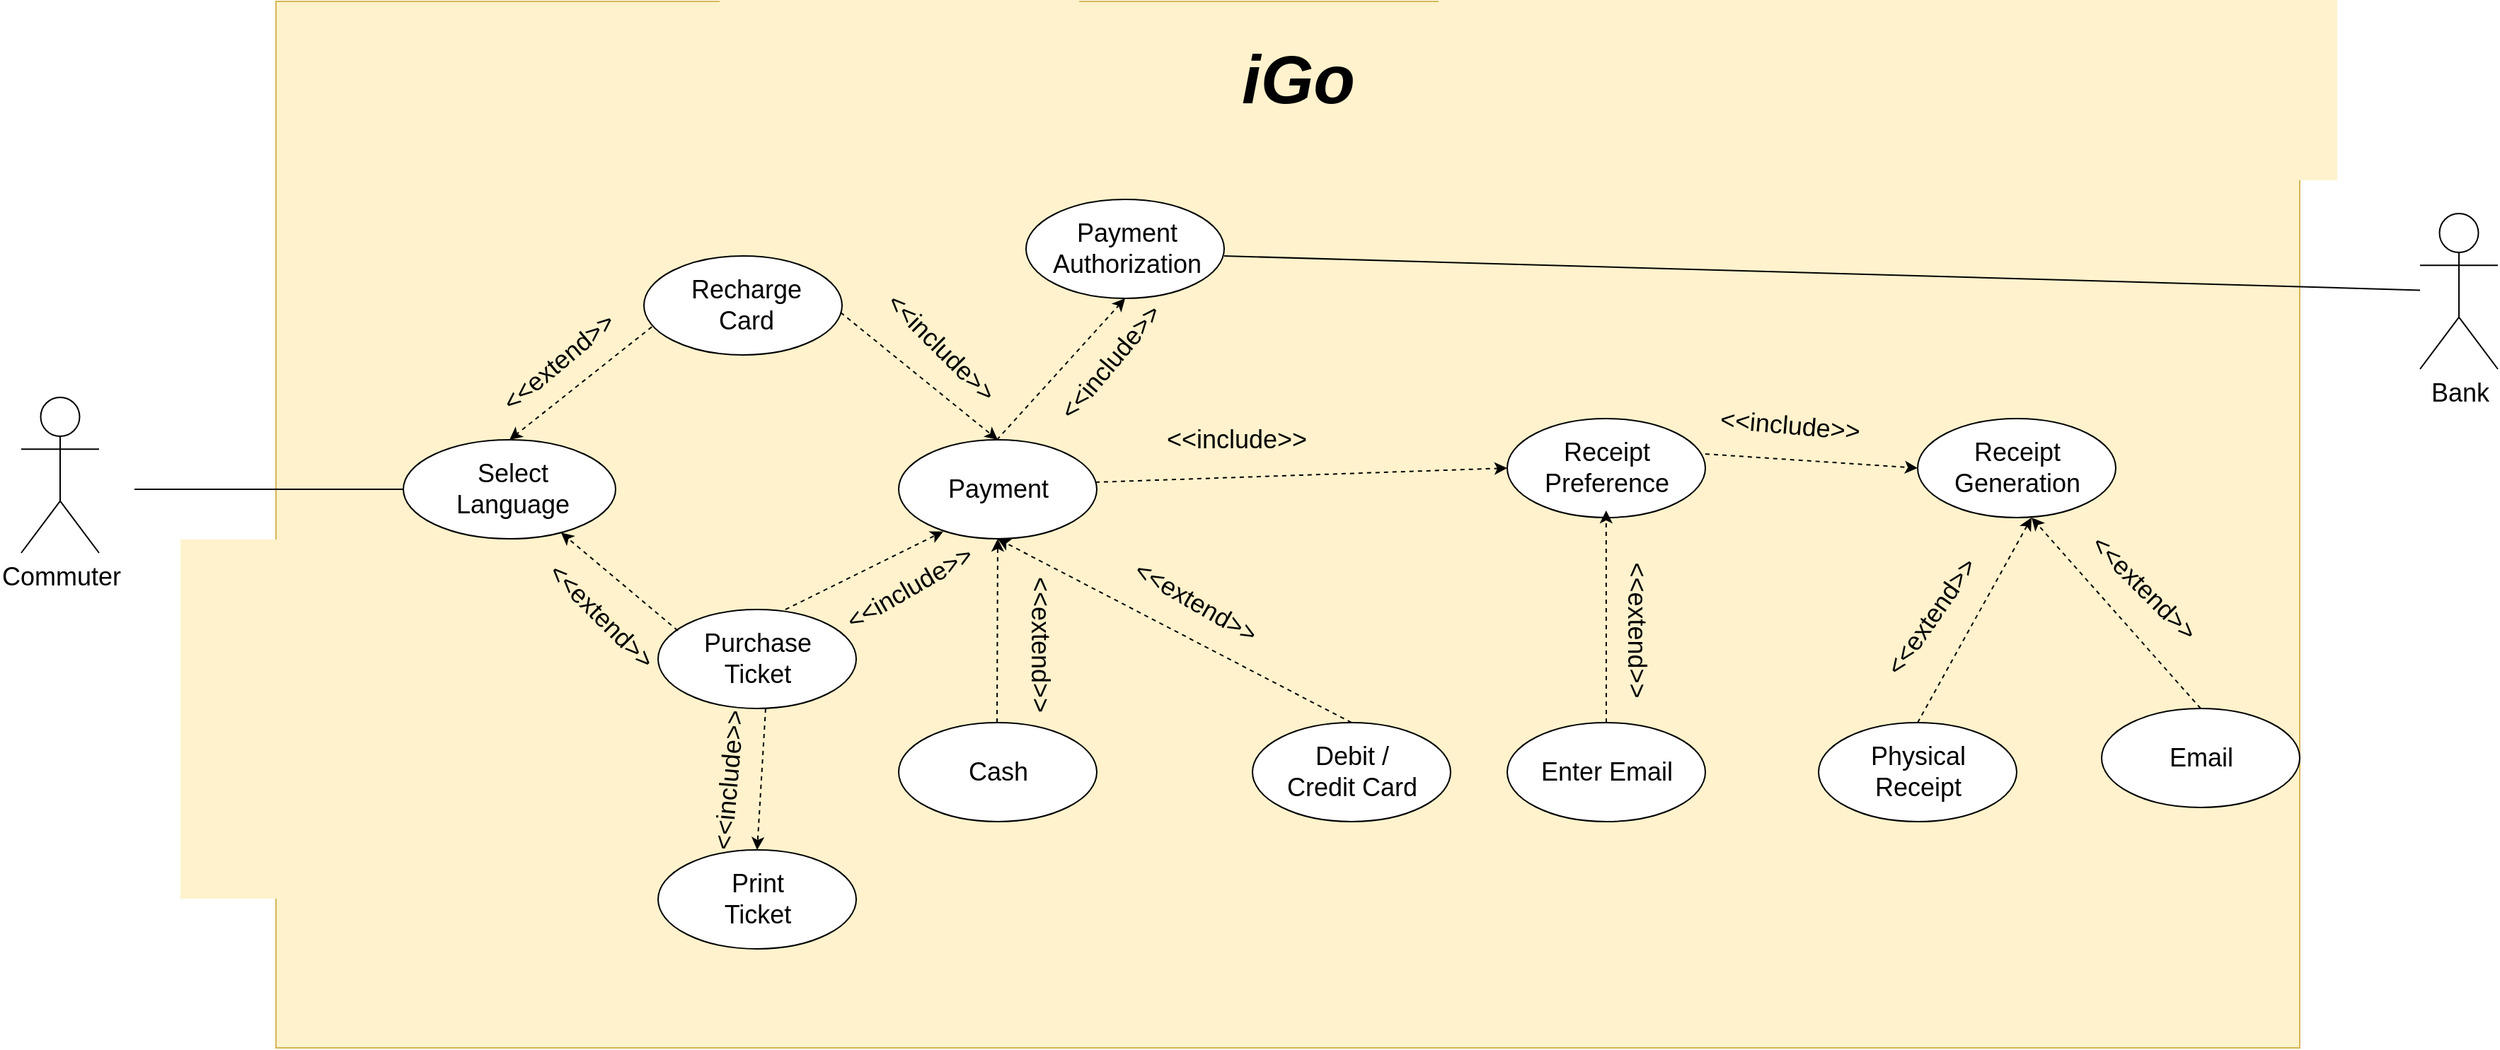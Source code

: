 <mxfile version="21.0.1" type="device"><diagram name="Page-1" id="P3G7pH8H7LADBLpEc88R"><mxGraphModel dx="1193" dy="620" grid="1" gridSize="10" guides="1" tooltips="1" connect="1" arrows="1" fold="1" page="1" pageScale="1" pageWidth="850" pageHeight="1100" math="0" shadow="0"><root><mxCell id="0"/><mxCell id="1" parent="0"/><mxCell id="bYnjUMuDIEBuDgnihux6-1" value="" style="rounded=0;whiteSpace=wrap;html=1;fillColor=#fff2cc;strokeColor=#d6b656;" vertex="1" parent="1"><mxGeometry x="360" y="220" width="1430" height="740" as="geometry"/></mxCell><mxCell id="bYnjUMuDIEBuDgnihux6-2" value="" style="ellipse;whiteSpace=wrap;html=1;" vertex="1" parent="1"><mxGeometry x="450" y="530" width="150" height="70" as="geometry"/></mxCell><mxCell id="bYnjUMuDIEBuDgnihux6-3" value="" style="ellipse;whiteSpace=wrap;html=1;" vertex="1" parent="1"><mxGeometry x="620" y="400" width="140" height="70" as="geometry"/></mxCell><mxCell id="bYnjUMuDIEBuDgnihux6-4" value="" style="ellipse;whiteSpace=wrap;html=1;" vertex="1" parent="1"><mxGeometry x="630" y="650" width="140" height="70" as="geometry"/></mxCell><mxCell id="bYnjUMuDIEBuDgnihux6-5" value="" style="ellipse;whiteSpace=wrap;html=1;" vertex="1" parent="1"><mxGeometry x="800" y="530" width="140" height="70" as="geometry"/></mxCell><mxCell id="bYnjUMuDIEBuDgnihux6-6" value="" style="ellipse;whiteSpace=wrap;html=1;" vertex="1" parent="1"><mxGeometry x="630" y="820" width="140" height="70" as="geometry"/></mxCell><mxCell id="bYnjUMuDIEBuDgnihux6-7" value="" style="ellipse;whiteSpace=wrap;html=1;" vertex="1" parent="1"><mxGeometry x="800" y="730" width="140" height="70" as="geometry"/></mxCell><mxCell id="bYnjUMuDIEBuDgnihux6-8" value="" style="ellipse;whiteSpace=wrap;html=1;" vertex="1" parent="1"><mxGeometry x="1050" y="730" width="140" height="70" as="geometry"/></mxCell><mxCell id="bYnjUMuDIEBuDgnihux6-9" value="" style="ellipse;whiteSpace=wrap;html=1;" vertex="1" parent="1"><mxGeometry x="890" y="360" width="140" height="70" as="geometry"/></mxCell><mxCell id="bYnjUMuDIEBuDgnihux6-11" value="" style="html=1;labelBackgroundColor=#ffffff;startArrow=none;startFill=0;startSize=6;endArrow=classic;endFill=1;endSize=6;jettySize=auto;orthogonalLoop=1;strokeWidth=1;dashed=1;fontSize=14;rounded=0;fontFamily=Comic Sans MS;entryX=0.225;entryY=0.926;entryDx=0;entryDy=0;entryPerimeter=0;" edge="1" parent="1" target="bYnjUMuDIEBuDgnihux6-5"><mxGeometry width="60" height="60" relative="1" as="geometry"><mxPoint x="720" y="650" as="sourcePoint"/><mxPoint x="820" y="580" as="targetPoint"/></mxGeometry></mxCell><mxCell id="bYnjUMuDIEBuDgnihux6-12" value="" style="html=1;labelBackgroundColor=#ffffff;startArrow=none;startFill=0;startSize=6;endArrow=classic;endFill=1;endSize=6;jettySize=auto;orthogonalLoop=1;strokeWidth=1;dashed=1;fontSize=14;rounded=0;fontFamily=Comic Sans MS;entryX=0.5;entryY=0;entryDx=0;entryDy=0;exitX=0.04;exitY=0.716;exitDx=0;exitDy=0;exitPerimeter=0;" edge="1" parent="1" source="bYnjUMuDIEBuDgnihux6-3" target="bYnjUMuDIEBuDgnihux6-2"><mxGeometry width="60" height="60" relative="1" as="geometry"><mxPoint x="648" y="462.5" as="sourcePoint"/><mxPoint x="760" y="407.5" as="targetPoint"/></mxGeometry></mxCell><mxCell id="bYnjUMuDIEBuDgnihux6-13" value="" style="html=1;labelBackgroundColor=#ffffff;startArrow=none;startFill=0;startSize=6;endArrow=classic;endFill=1;endSize=6;jettySize=auto;orthogonalLoop=1;strokeWidth=1;dashed=1;fontSize=14;rounded=0;fontFamily=Comic Sans MS;" edge="1" parent="1" target="bYnjUMuDIEBuDgnihux6-2"><mxGeometry width="60" height="60" relative="1" as="geometry"><mxPoint x="644" y="665" as="sourcePoint"/><mxPoint x="756" y="610" as="targetPoint"/></mxGeometry></mxCell><mxCell id="bYnjUMuDIEBuDgnihux6-14" value="" style="html=1;labelBackgroundColor=#ffffff;startArrow=none;startFill=0;startSize=6;endArrow=classic;endFill=1;endSize=6;jettySize=auto;orthogonalLoop=1;strokeWidth=1;dashed=1;fontSize=14;rounded=0;fontFamily=Comic Sans MS;entryX=0.5;entryY=0;entryDx=0;entryDy=0;" edge="1" parent="1" target="bYnjUMuDIEBuDgnihux6-5"><mxGeometry width="60" height="60" relative="1" as="geometry"><mxPoint x="759" y="440" as="sourcePoint"/><mxPoint x="641" y="507.5" as="targetPoint"/></mxGeometry></mxCell><mxCell id="bYnjUMuDIEBuDgnihux6-15" value="" style="html=1;labelBackgroundColor=#ffffff;startArrow=none;startFill=0;startSize=6;endArrow=classic;endFill=1;endSize=6;jettySize=auto;orthogonalLoop=1;strokeWidth=1;dashed=1;fontSize=14;rounded=0;fontFamily=Comic Sans MS;entryX=0.5;entryY=0;entryDx=0;entryDy=0;exitX=0.04;exitY=0.716;exitDx=0;exitDy=0;exitPerimeter=0;" edge="1" parent="1" target="bYnjUMuDIEBuDgnihux6-6"><mxGeometry width="60" height="60" relative="1" as="geometry"><mxPoint x="706" y="720" as="sourcePoint"/><mxPoint x="610" y="800" as="targetPoint"/></mxGeometry></mxCell><mxCell id="bYnjUMuDIEBuDgnihux6-16" value="" style="html=1;labelBackgroundColor=#ffffff;startArrow=none;startFill=0;startSize=6;endArrow=classic;endFill=1;endSize=6;jettySize=auto;orthogonalLoop=1;strokeWidth=1;dashed=1;fontSize=14;rounded=0;fontFamily=Comic Sans MS;entryX=0.5;entryY=1;entryDx=0;entryDy=0;" edge="1" parent="1" target="bYnjUMuDIEBuDgnihux6-5"><mxGeometry width="60" height="60" relative="1" as="geometry"><mxPoint x="869.5" y="730" as="sourcePoint"/><mxPoint x="790.5" y="660" as="targetPoint"/></mxGeometry></mxCell><mxCell id="bYnjUMuDIEBuDgnihux6-17" value="" style="html=1;labelBackgroundColor=#ffffff;startArrow=none;startFill=0;startSize=6;endArrow=classic;endFill=1;endSize=6;jettySize=auto;orthogonalLoop=1;strokeWidth=1;dashed=1;fontSize=14;rounded=0;fontFamily=Comic Sans MS;entryX=0.5;entryY=1;entryDx=0;entryDy=0;exitX=0.5;exitY=0;exitDx=0;exitDy=0;" edge="1" parent="1" source="bYnjUMuDIEBuDgnihux6-8"><mxGeometry width="60" height="60" relative="1" as="geometry"><mxPoint x="869.41" y="730" as="sourcePoint"/><mxPoint x="869.91" y="600" as="targetPoint"/></mxGeometry></mxCell><mxCell id="bYnjUMuDIEBuDgnihux6-18" value="" style="ellipse;whiteSpace=wrap;html=1;" vertex="1" parent="1"><mxGeometry x="1230" y="515" width="140" height="70" as="geometry"/></mxCell><mxCell id="bYnjUMuDIEBuDgnihux6-19" value="" style="html=1;labelBackgroundColor=#ffffff;startArrow=none;startFill=0;startSize=6;endArrow=classic;endFill=1;endSize=6;jettySize=auto;orthogonalLoop=1;strokeWidth=1;dashed=1;fontSize=14;rounded=0;fontFamily=Comic Sans MS;entryX=0;entryY=0.5;entryDx=0;entryDy=0;" edge="1" parent="1" target="bYnjUMuDIEBuDgnihux6-18"><mxGeometry width="60" height="60" relative="1" as="geometry"><mxPoint x="939" y="560" as="sourcePoint"/><mxPoint x="1050" y="650" as="targetPoint"/></mxGeometry></mxCell><mxCell id="bYnjUMuDIEBuDgnihux6-21" value="" style="ellipse;whiteSpace=wrap;html=1;" vertex="1" parent="1"><mxGeometry x="1230" y="730" width="140" height="70" as="geometry"/></mxCell><mxCell id="bYnjUMuDIEBuDgnihux6-22" value="" style="ellipse;whiteSpace=wrap;html=1;" vertex="1" parent="1"><mxGeometry x="1650" y="720" width="140" height="70" as="geometry"/></mxCell><mxCell id="bYnjUMuDIEBuDgnihux6-23" value="" style="ellipse;whiteSpace=wrap;html=1;" vertex="1" parent="1"><mxGeometry x="1450" y="730" width="140" height="70" as="geometry"/></mxCell><mxCell id="bYnjUMuDIEBuDgnihux6-24" value="" style="ellipse;whiteSpace=wrap;html=1;" vertex="1" parent="1"><mxGeometry x="1520" y="515" width="140" height="70" as="geometry"/></mxCell><mxCell id="bYnjUMuDIEBuDgnihux6-25" value="" style="html=1;labelBackgroundColor=#ffffff;startArrow=none;startFill=0;startSize=6;endArrow=classic;endFill=1;endSize=6;jettySize=auto;orthogonalLoop=1;strokeWidth=1;dashed=1;fontSize=14;rounded=0;fontFamily=Comic Sans MS;entryX=0;entryY=0.5;entryDx=0;entryDy=0;" edge="1" parent="1" target="bYnjUMuDIEBuDgnihux6-24"><mxGeometry width="60" height="60" relative="1" as="geometry"><mxPoint x="1370" y="540" as="sourcePoint"/><mxPoint x="1661" y="530" as="targetPoint"/></mxGeometry></mxCell><mxCell id="bYnjUMuDIEBuDgnihux6-26" value="" style="html=1;labelBackgroundColor=#ffffff;startArrow=none;startFill=0;startSize=6;endArrow=classic;endFill=1;endSize=6;jettySize=auto;orthogonalLoop=1;strokeWidth=1;dashed=1;fontSize=14;rounded=0;fontFamily=Comic Sans MS;entryX=0.5;entryY=1;entryDx=0;entryDy=0;exitX=0.5;exitY=0;exitDx=0;exitDy=0;" edge="1" parent="1" source="bYnjUMuDIEBuDgnihux6-22"><mxGeometry width="60" height="60" relative="1" as="geometry"><mxPoint x="1600" y="715" as="sourcePoint"/><mxPoint x="1600.5" y="585" as="targetPoint"/></mxGeometry></mxCell><mxCell id="bYnjUMuDIEBuDgnihux6-27" value="" style="html=1;labelBackgroundColor=#ffffff;startArrow=none;startFill=0;startSize=6;endArrow=classic;endFill=1;endSize=6;jettySize=auto;orthogonalLoop=1;strokeWidth=1;dashed=1;fontSize=14;rounded=0;fontFamily=Comic Sans MS;entryX=0.5;entryY=1;entryDx=0;entryDy=0;exitX=0.5;exitY=0;exitDx=0;exitDy=0;" edge="1" parent="1" source="bYnjUMuDIEBuDgnihux6-23"><mxGeometry width="60" height="60" relative="1" as="geometry"><mxPoint x="1600" y="715" as="sourcePoint"/><mxPoint x="1600.5" y="585" as="targetPoint"/></mxGeometry></mxCell><mxCell id="bYnjUMuDIEBuDgnihux6-28" value="" style="html=1;labelBackgroundColor=#ffffff;startArrow=none;startFill=0;startSize=6;endArrow=classic;endFill=1;endSize=6;jettySize=auto;orthogonalLoop=1;strokeWidth=1;dashed=1;fontSize=14;rounded=0;fontFamily=Comic Sans MS;entryX=0.5;entryY=1;entryDx=0;entryDy=0;exitX=0.5;exitY=0;exitDx=0;exitDy=0;" edge="1" parent="1" source="bYnjUMuDIEBuDgnihux6-21"><mxGeometry width="60" height="60" relative="1" as="geometry"><mxPoint x="1299.41" y="710" as="sourcePoint"/><mxPoint x="1299.91" y="580" as="targetPoint"/></mxGeometry></mxCell><mxCell id="bYnjUMuDIEBuDgnihux6-29" value="" style="html=1;labelBackgroundColor=#ffffff;startArrow=none;startFill=0;startSize=6;endArrow=classic;endFill=1;endSize=6;jettySize=auto;orthogonalLoop=1;strokeWidth=1;dashed=1;fontSize=14;rounded=0;fontFamily=Comic Sans MS;entryX=0.5;entryY=1;entryDx=0;entryDy=0;" edge="1" parent="1" target="bYnjUMuDIEBuDgnihux6-9"><mxGeometry width="60" height="60" relative="1" as="geometry"><mxPoint x="869.41" y="530" as="sourcePoint"/><mxPoint x="869.91" y="400" as="targetPoint"/></mxGeometry></mxCell><mxCell id="bYnjUMuDIEBuDgnihux6-30" value="" style="endArrow=none;html=1;rounded=0;" edge="1" parent="1" target="bYnjUMuDIEBuDgnihux6-31"><mxGeometry width="50" height="50" relative="1" as="geometry"><mxPoint x="1030" y="400" as="sourcePoint"/><mxPoint x="1890" y="400" as="targetPoint"/></mxGeometry></mxCell><mxCell id="bYnjUMuDIEBuDgnihux6-31" value="&lt;font style=&quot;font-size: 18px;&quot;&gt;Bank&lt;/font&gt;" style="shape=umlActor;verticalLabelPosition=bottom;verticalAlign=top;html=1;outlineConnect=0;" vertex="1" parent="1"><mxGeometry x="1875" y="370" width="55" height="110" as="geometry"/></mxCell><mxCell id="bYnjUMuDIEBuDgnihux6-32" value="&lt;font style=&quot;font-size: 18px;&quot;&gt;Commuter&lt;/font&gt;" style="shape=umlActor;verticalLabelPosition=bottom;verticalAlign=top;html=1;outlineConnect=0;" vertex="1" parent="1"><mxGeometry x="180" y="500" width="55" height="110" as="geometry"/></mxCell><mxCell id="bYnjUMuDIEBuDgnihux6-33" value="" style="endArrow=none;html=1;rounded=0;entryX=0;entryY=0.5;entryDx=0;entryDy=0;" edge="1" parent="1" target="bYnjUMuDIEBuDgnihux6-2"><mxGeometry width="50" height="50" relative="1" as="geometry"><mxPoint x="260" y="565" as="sourcePoint"/><mxPoint x="330" y="525" as="targetPoint"/></mxGeometry></mxCell><mxCell id="bYnjUMuDIEBuDgnihux6-34" value="&lt;font style=&quot;font-size: 18px;&quot;&gt;Select Language&lt;/font&gt;" style="text;html=1;strokeColor=none;fillColor=none;align=center;verticalAlign=middle;whiteSpace=wrap;rounded=0;" vertex="1" parent="1"><mxGeometry x="495" y="550" width="65" height="30" as="geometry"/></mxCell><mxCell id="bYnjUMuDIEBuDgnihux6-35" value="&lt;font style=&quot;font-size: 18px;&quot;&gt;Recharge Card&lt;/font&gt;" style="text;html=1;strokeColor=none;fillColor=none;align=center;verticalAlign=middle;whiteSpace=wrap;rounded=0;" vertex="1" parent="1"><mxGeometry x="660" y="420" width="65" height="30" as="geometry"/></mxCell><mxCell id="bYnjUMuDIEBuDgnihux6-36" value="&lt;font style=&quot;font-size: 18px;&quot;&gt;Purchase Ticket&lt;/font&gt;" style="text;html=1;strokeColor=none;fillColor=none;align=center;verticalAlign=middle;whiteSpace=wrap;rounded=0;" vertex="1" parent="1"><mxGeometry x="667.5" y="670" width="65" height="30" as="geometry"/></mxCell><mxCell id="bYnjUMuDIEBuDgnihux6-37" value="&lt;font style=&quot;font-size: 18px;&quot;&gt;Payment&lt;/font&gt;" style="text;html=1;strokeColor=none;fillColor=none;align=center;verticalAlign=middle;whiteSpace=wrap;rounded=0;" vertex="1" parent="1"><mxGeometry x="837.5" y="550" width="65" height="30" as="geometry"/></mxCell><mxCell id="bYnjUMuDIEBuDgnihux6-39" value="&lt;span style=&quot;font-size: 18px;&quot;&gt;Cash&lt;/span&gt;" style="text;html=1;strokeColor=none;fillColor=none;align=center;verticalAlign=middle;whiteSpace=wrap;rounded=0;" vertex="1" parent="1"><mxGeometry x="837.5" y="750" width="65" height="30" as="geometry"/></mxCell><mxCell id="bYnjUMuDIEBuDgnihux6-40" value="&lt;span style=&quot;font-size: 18px;&quot;&gt;Debit / Credit Card&lt;/span&gt;" style="text;html=1;strokeColor=none;fillColor=none;align=center;verticalAlign=middle;whiteSpace=wrap;rounded=0;" vertex="1" parent="1"><mxGeometry x="1068.75" y="750" width="102.5" height="30" as="geometry"/></mxCell><mxCell id="bYnjUMuDIEBuDgnihux6-41" value="&lt;font style=&quot;font-size: 18px;&quot;&gt;Print Ticket&lt;/font&gt;" style="text;html=1;strokeColor=none;fillColor=none;align=center;verticalAlign=middle;whiteSpace=wrap;rounded=0;" vertex="1" parent="1"><mxGeometry x="667.5" y="840" width="65" height="30" as="geometry"/></mxCell><mxCell id="bYnjUMuDIEBuDgnihux6-42" value="&lt;font style=&quot;font-size: 18px;&quot;&gt;Payment Authorization&lt;/font&gt;" style="text;html=1;strokeColor=none;fillColor=none;align=center;verticalAlign=middle;whiteSpace=wrap;rounded=0;" vertex="1" parent="1"><mxGeometry x="930" y="380" width="62.5" height="30" as="geometry"/></mxCell><mxCell id="bYnjUMuDIEBuDgnihux6-44" value="&lt;span style=&quot;font-size: 18px;&quot;&gt;Receipt Preference&lt;/span&gt;" style="text;html=1;strokeColor=none;fillColor=none;align=center;verticalAlign=middle;whiteSpace=wrap;rounded=0;" vertex="1" parent="1"><mxGeometry x="1248.75" y="535" width="102.5" height="30" as="geometry"/></mxCell><mxCell id="bYnjUMuDIEBuDgnihux6-46" value="&lt;span style=&quot;font-size: 18px;&quot;&gt;Enter Email&lt;/span&gt;" style="text;html=1;strokeColor=none;fillColor=none;align=center;verticalAlign=middle;whiteSpace=wrap;rounded=0;" vertex="1" parent="1"><mxGeometry x="1248.75" y="750" width="102.5" height="30" as="geometry"/></mxCell><mxCell id="bYnjUMuDIEBuDgnihux6-47" value="&lt;span style=&quot;font-size: 18px;&quot;&gt;Receipt Generation&lt;/span&gt;" style="text;html=1;strokeColor=none;fillColor=none;align=center;verticalAlign=middle;whiteSpace=wrap;rounded=0;" vertex="1" parent="1"><mxGeometry x="1538.75" y="535" width="102.5" height="30" as="geometry"/></mxCell><mxCell id="bYnjUMuDIEBuDgnihux6-48" value="&lt;span style=&quot;font-size: 18px;&quot;&gt;Physical Receipt&lt;/span&gt;" style="text;html=1;strokeColor=none;fillColor=none;align=center;verticalAlign=middle;whiteSpace=wrap;rounded=0;" vertex="1" parent="1"><mxGeometry x="1468.75" y="750" width="102.5" height="30" as="geometry"/></mxCell><mxCell id="bYnjUMuDIEBuDgnihux6-49" value="&lt;span style=&quot;font-size: 18px;&quot;&gt;Email&lt;/span&gt;" style="text;html=1;strokeColor=none;fillColor=none;align=center;verticalAlign=middle;whiteSpace=wrap;rounded=0;" vertex="1" parent="1"><mxGeometry x="1668.75" y="740" width="102.5" height="30" as="geometry"/></mxCell><mxCell id="bYnjUMuDIEBuDgnihux6-51" value="&lt;font style=&quot;font-size: 48px;&quot;&gt;&lt;b style=&quot;&quot;&gt;&lt;i style=&quot;&quot;&gt;iGo&lt;/i&gt;&lt;/b&gt;&lt;/font&gt;" style="text;html=1;strokeColor=none;fillColor=none;align=center;verticalAlign=middle;whiteSpace=wrap;rounded=0;" vertex="1" parent="1"><mxGeometry x="1050" y="260" width="65" height="30" as="geometry"/></mxCell><mxCell id="bYnjUMuDIEBuDgnihux6-54" value="&lt;font style=&quot;font-size: 18px;&quot;&gt;&amp;lt;&amp;lt;extend&amp;gt;&amp;gt;&lt;/font&gt;" style="text;html=1;strokeColor=none;fillColor=none;align=center;verticalAlign=middle;whiteSpace=wrap;rounded=0;rotation=-40;" vertex="1" parent="1"><mxGeometry x="530" y="460" width="60" height="30" as="geometry"/></mxCell><mxCell id="bYnjUMuDIEBuDgnihux6-55" value="&lt;font style=&quot;font-size: 18px;&quot;&gt;&amp;lt;&amp;lt;extend&amp;gt;&amp;gt;&lt;/font&gt;" style="text;html=1;strokeColor=none;fillColor=none;align=center;verticalAlign=middle;whiteSpace=wrap;rounded=0;rotation=45;" vertex="1" parent="1"><mxGeometry x="560" y="640" width="60" height="30" as="geometry"/></mxCell><mxCell id="bYnjUMuDIEBuDgnihux6-58" value="&lt;font style=&quot;font-size: 18px;&quot;&gt;&amp;lt;&amp;lt;include&amp;gt;&amp;gt;&lt;/font&gt;" style="text;html=1;strokeColor=none;fillColor=none;align=center;verticalAlign=middle;whiteSpace=wrap;rounded=0;rotation=45;" vertex="1" parent="1"><mxGeometry x="800" y="450" width="60" height="30" as="geometry"/></mxCell><mxCell id="bYnjUMuDIEBuDgnihux6-59" value="&lt;font style=&quot;font-size: 18px;&quot;&gt;&amp;lt;&amp;lt;include&amp;gt;&amp;gt;&lt;/font&gt;" style="text;html=1;strokeColor=none;fillColor=none;align=center;verticalAlign=middle;whiteSpace=wrap;rounded=0;rotation=-30;" vertex="1" parent="1"><mxGeometry x="777.5" y="620" width="60" height="30" as="geometry"/></mxCell><mxCell id="bYnjUMuDIEBuDgnihux6-60" value="&lt;font style=&quot;font-size: 18px;&quot;&gt;&amp;lt;&amp;lt;include&amp;gt;&amp;gt;&lt;/font&gt;" style="text;html=1;strokeColor=none;fillColor=none;align=center;verticalAlign=middle;whiteSpace=wrap;rounded=0;rotation=-85;" vertex="1" parent="1"><mxGeometry x="655.44" y="755.02" width="50" height="30" as="geometry"/></mxCell><mxCell id="bYnjUMuDIEBuDgnihux6-61" value="&lt;font style=&quot;font-size: 18px;&quot;&gt;&amp;lt;&amp;lt;extend&amp;gt;&amp;gt;&lt;/font&gt;" style="text;html=1;strokeColor=none;fillColor=none;align=center;verticalAlign=middle;whiteSpace=wrap;rounded=0;rotation=90;" vertex="1" parent="1"><mxGeometry x="870" y="660" width="60" height="30" as="geometry"/></mxCell><mxCell id="bYnjUMuDIEBuDgnihux6-62" value="&lt;font style=&quot;font-size: 18px;&quot;&gt;&amp;lt;&amp;lt;extend&amp;gt;&amp;gt;&lt;/font&gt;" style="text;html=1;strokeColor=none;fillColor=none;align=center;verticalAlign=middle;whiteSpace=wrap;rounded=0;rotation=30;" vertex="1" parent="1"><mxGeometry x="980" y="630" width="60" height="30" as="geometry"/></mxCell><mxCell id="bYnjUMuDIEBuDgnihux6-63" value="&lt;font style=&quot;font-size: 18px;&quot;&gt;&amp;lt;&amp;lt;include&amp;gt;&amp;gt;&lt;/font&gt;" style="text;html=1;strokeColor=none;fillColor=none;align=center;verticalAlign=middle;whiteSpace=wrap;rounded=0;rotation=0;" vertex="1" parent="1"><mxGeometry x="1008.75" y="515" width="60" height="30" as="geometry"/></mxCell><mxCell id="bYnjUMuDIEBuDgnihux6-64" value="&lt;font style=&quot;font-size: 18px;&quot;&gt;&amp;lt;&amp;lt;extend&amp;gt;&amp;gt;&lt;/font&gt;" style="text;html=1;strokeColor=none;fillColor=none;align=center;verticalAlign=middle;whiteSpace=wrap;rounded=0;rotation=90;" vertex="1" parent="1"><mxGeometry x="1291.25" y="650" width="60" height="30" as="geometry"/></mxCell><mxCell id="bYnjUMuDIEBuDgnihux6-65" value="&lt;font style=&quot;font-size: 18px;&quot;&gt;&amp;lt;&amp;lt;extend&amp;gt;&amp;gt;&lt;/font&gt;" style="text;html=1;strokeColor=none;fillColor=none;align=center;verticalAlign=middle;whiteSpace=wrap;rounded=0;rotation=-55;" vertex="1" parent="1"><mxGeometry x="1500" y="640" width="60" height="30" as="geometry"/></mxCell><mxCell id="bYnjUMuDIEBuDgnihux6-66" value="&lt;font style=&quot;font-size: 18px;&quot;&gt;&amp;lt;&amp;lt;extend&amp;gt;&amp;gt;&lt;/font&gt;" style="text;html=1;strokeColor=none;fillColor=none;align=center;verticalAlign=middle;whiteSpace=wrap;rounded=0;rotation=45;" vertex="1" parent="1"><mxGeometry x="1650" y="620" width="60" height="30" as="geometry"/></mxCell><mxCell id="bYnjUMuDIEBuDgnihux6-67" value="&lt;font style=&quot;font-size: 18px;&quot;&gt;&amp;lt;&amp;lt;include&amp;gt;&amp;gt;&lt;/font&gt;" style="text;html=1;strokeColor=none;fillColor=none;align=center;verticalAlign=middle;whiteSpace=wrap;rounded=0;rotation=5;" vertex="1" parent="1"><mxGeometry x="1400" y="505" width="60" height="30" as="geometry"/></mxCell><mxCell id="bYnjUMuDIEBuDgnihux6-68" value="&lt;font style=&quot;font-size: 18px;&quot;&gt;&amp;lt;&amp;lt;include&amp;gt;&amp;gt;&lt;/font&gt;" style="text;html=1;strokeColor=none;fillColor=none;align=center;verticalAlign=middle;whiteSpace=wrap;rounded=0;rotation=-50;" vertex="1" parent="1"><mxGeometry x="920" y="460" width="60" height="30" as="geometry"/></mxCell></root></mxGraphModel></diagram></mxfile>
